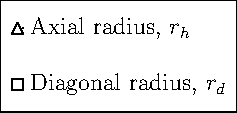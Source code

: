 size(4.2cm,2cm);

pair A=(0,0), B=(4.2,0), C=(4.2,2), D=(0,2);


draw (A--B--C--D--cycle);
//draw("$\partial_x C = 0$",(A+B)*0.5,W);
draw("Diagonal radius, $r_d$",A+(0.4,0.5),E);
draw("Axial radius, $r_h$",A+(0.4,1.5),E);
draw(box((0.2,0.4),(0.4,0.6)));

draw(shift(0.2,1.4)*scale(0.2)*(A--(A+(0.5,1))--(A+(1,0))--cycle));
//draw("$\partial_y C = 0$",(C+B)*0.5,N);
//draw("$\partial_y C = 0$",(A+D)*0.5,S);

